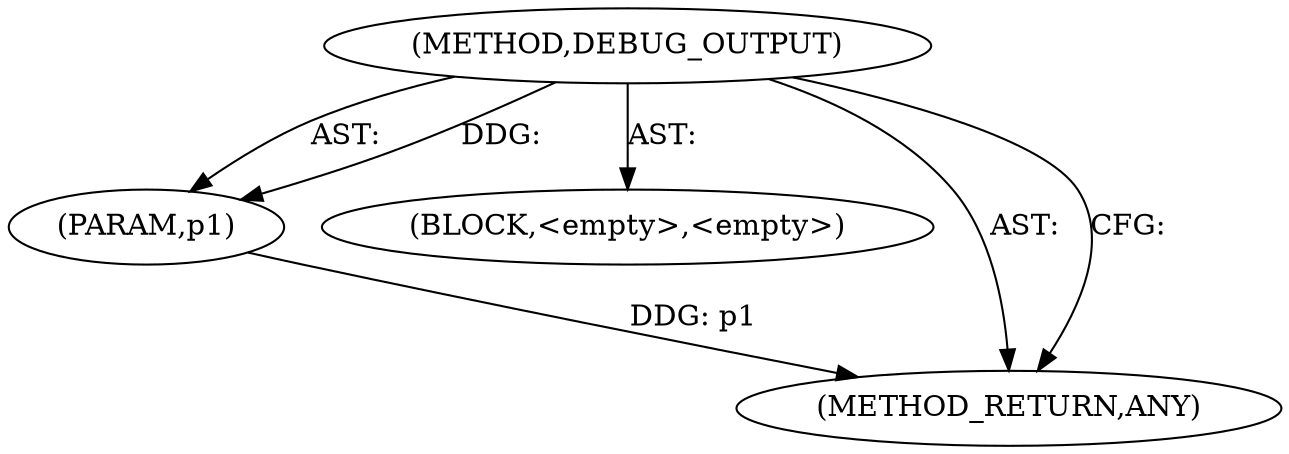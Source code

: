 digraph "DEBUG_OUTPUT" {  
"3397" [label = <(METHOD,DEBUG_OUTPUT)> ]
"3398" [label = <(PARAM,p1)> ]
"3399" [label = <(BLOCK,&lt;empty&gt;,&lt;empty&gt;)> ]
"3400" [label = <(METHOD_RETURN,ANY)> ]
  "3397" -> "3398"  [ label = "AST: "] 
  "3397" -> "3399"  [ label = "AST: "] 
  "3397" -> "3400"  [ label = "AST: "] 
  "3397" -> "3400"  [ label = "CFG: "] 
  "3398" -> "3400"  [ label = "DDG: p1"] 
  "3397" -> "3398"  [ label = "DDG: "] 
}
